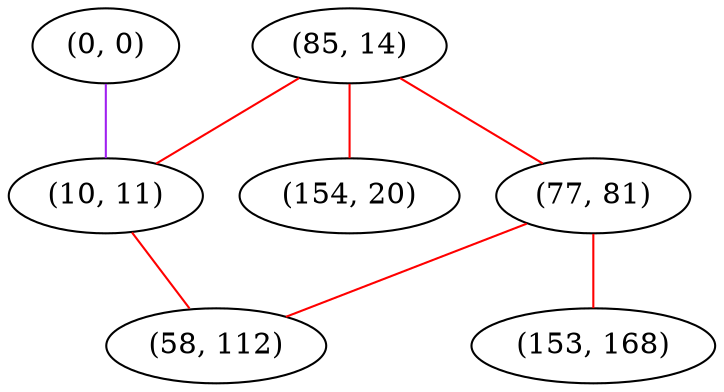 graph "" {
"(85, 14)";
"(0, 0)";
"(10, 11)";
"(154, 20)";
"(77, 81)";
"(58, 112)";
"(153, 168)";
"(85, 14)" -- "(77, 81)"  [color=red, key=0, weight=1];
"(85, 14)" -- "(10, 11)"  [color=red, key=0, weight=1];
"(85, 14)" -- "(154, 20)"  [color=red, key=0, weight=1];
"(0, 0)" -- "(10, 11)"  [color=purple, key=0, weight=4];
"(10, 11)" -- "(58, 112)"  [color=red, key=0, weight=1];
"(77, 81)" -- "(58, 112)"  [color=red, key=0, weight=1];
"(77, 81)" -- "(153, 168)"  [color=red, key=0, weight=1];
}
